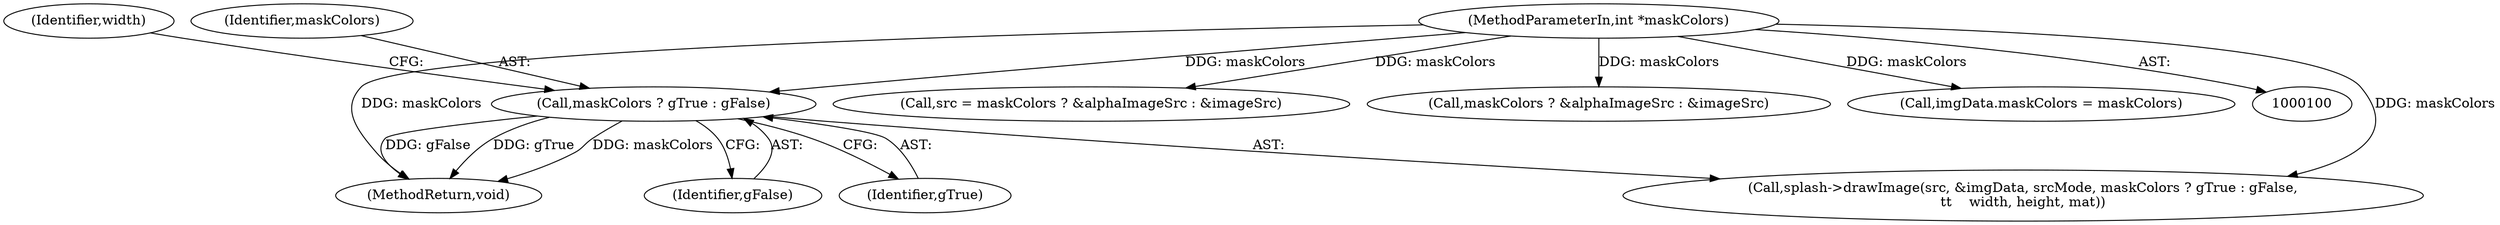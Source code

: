 digraph "0_poppler_284a92899602daa4a7f429e61849e794569310b5@pointer" {
"1000536" [label="(Call,maskColors ? gTrue : gFalse)"];
"1000107" [label="(MethodParameterIn,int *maskColors)"];
"1000536" [label="(Call,maskColors ? gTrue : gFalse)"];
"1000531" [label="(Call,splash->drawImage(src, &imgData, srcMode, maskColors ? gTrue : gFalse,\n\t\t    width, height, mat))"];
"1000566" [label="(MethodReturn,void)"];
"1000539" [label="(Identifier,gFalse)"];
"1000538" [label="(Identifier,gTrue)"];
"1000107" [label="(MethodParameterIn,int *maskColors)"];
"1000523" [label="(Call,src = maskColors ? &alphaImageSrc : &imageSrc)"];
"1000525" [label="(Call,maskColors ? &alphaImageSrc : &imageSrc)"];
"1000540" [label="(Identifier,width)"];
"1000188" [label="(Call,imgData.maskColors = maskColors)"];
"1000537" [label="(Identifier,maskColors)"];
"1000536" -> "1000531"  [label="AST: "];
"1000536" -> "1000538"  [label="CFG: "];
"1000536" -> "1000539"  [label="CFG: "];
"1000537" -> "1000536"  [label="AST: "];
"1000538" -> "1000536"  [label="AST: "];
"1000539" -> "1000536"  [label="AST: "];
"1000540" -> "1000536"  [label="CFG: "];
"1000536" -> "1000566"  [label="DDG: gFalse"];
"1000536" -> "1000566"  [label="DDG: gTrue"];
"1000536" -> "1000566"  [label="DDG: maskColors"];
"1000107" -> "1000536"  [label="DDG: maskColors"];
"1000107" -> "1000100"  [label="AST: "];
"1000107" -> "1000566"  [label="DDG: maskColors"];
"1000107" -> "1000188"  [label="DDG: maskColors"];
"1000107" -> "1000523"  [label="DDG: maskColors"];
"1000107" -> "1000525"  [label="DDG: maskColors"];
"1000107" -> "1000531"  [label="DDG: maskColors"];
}
